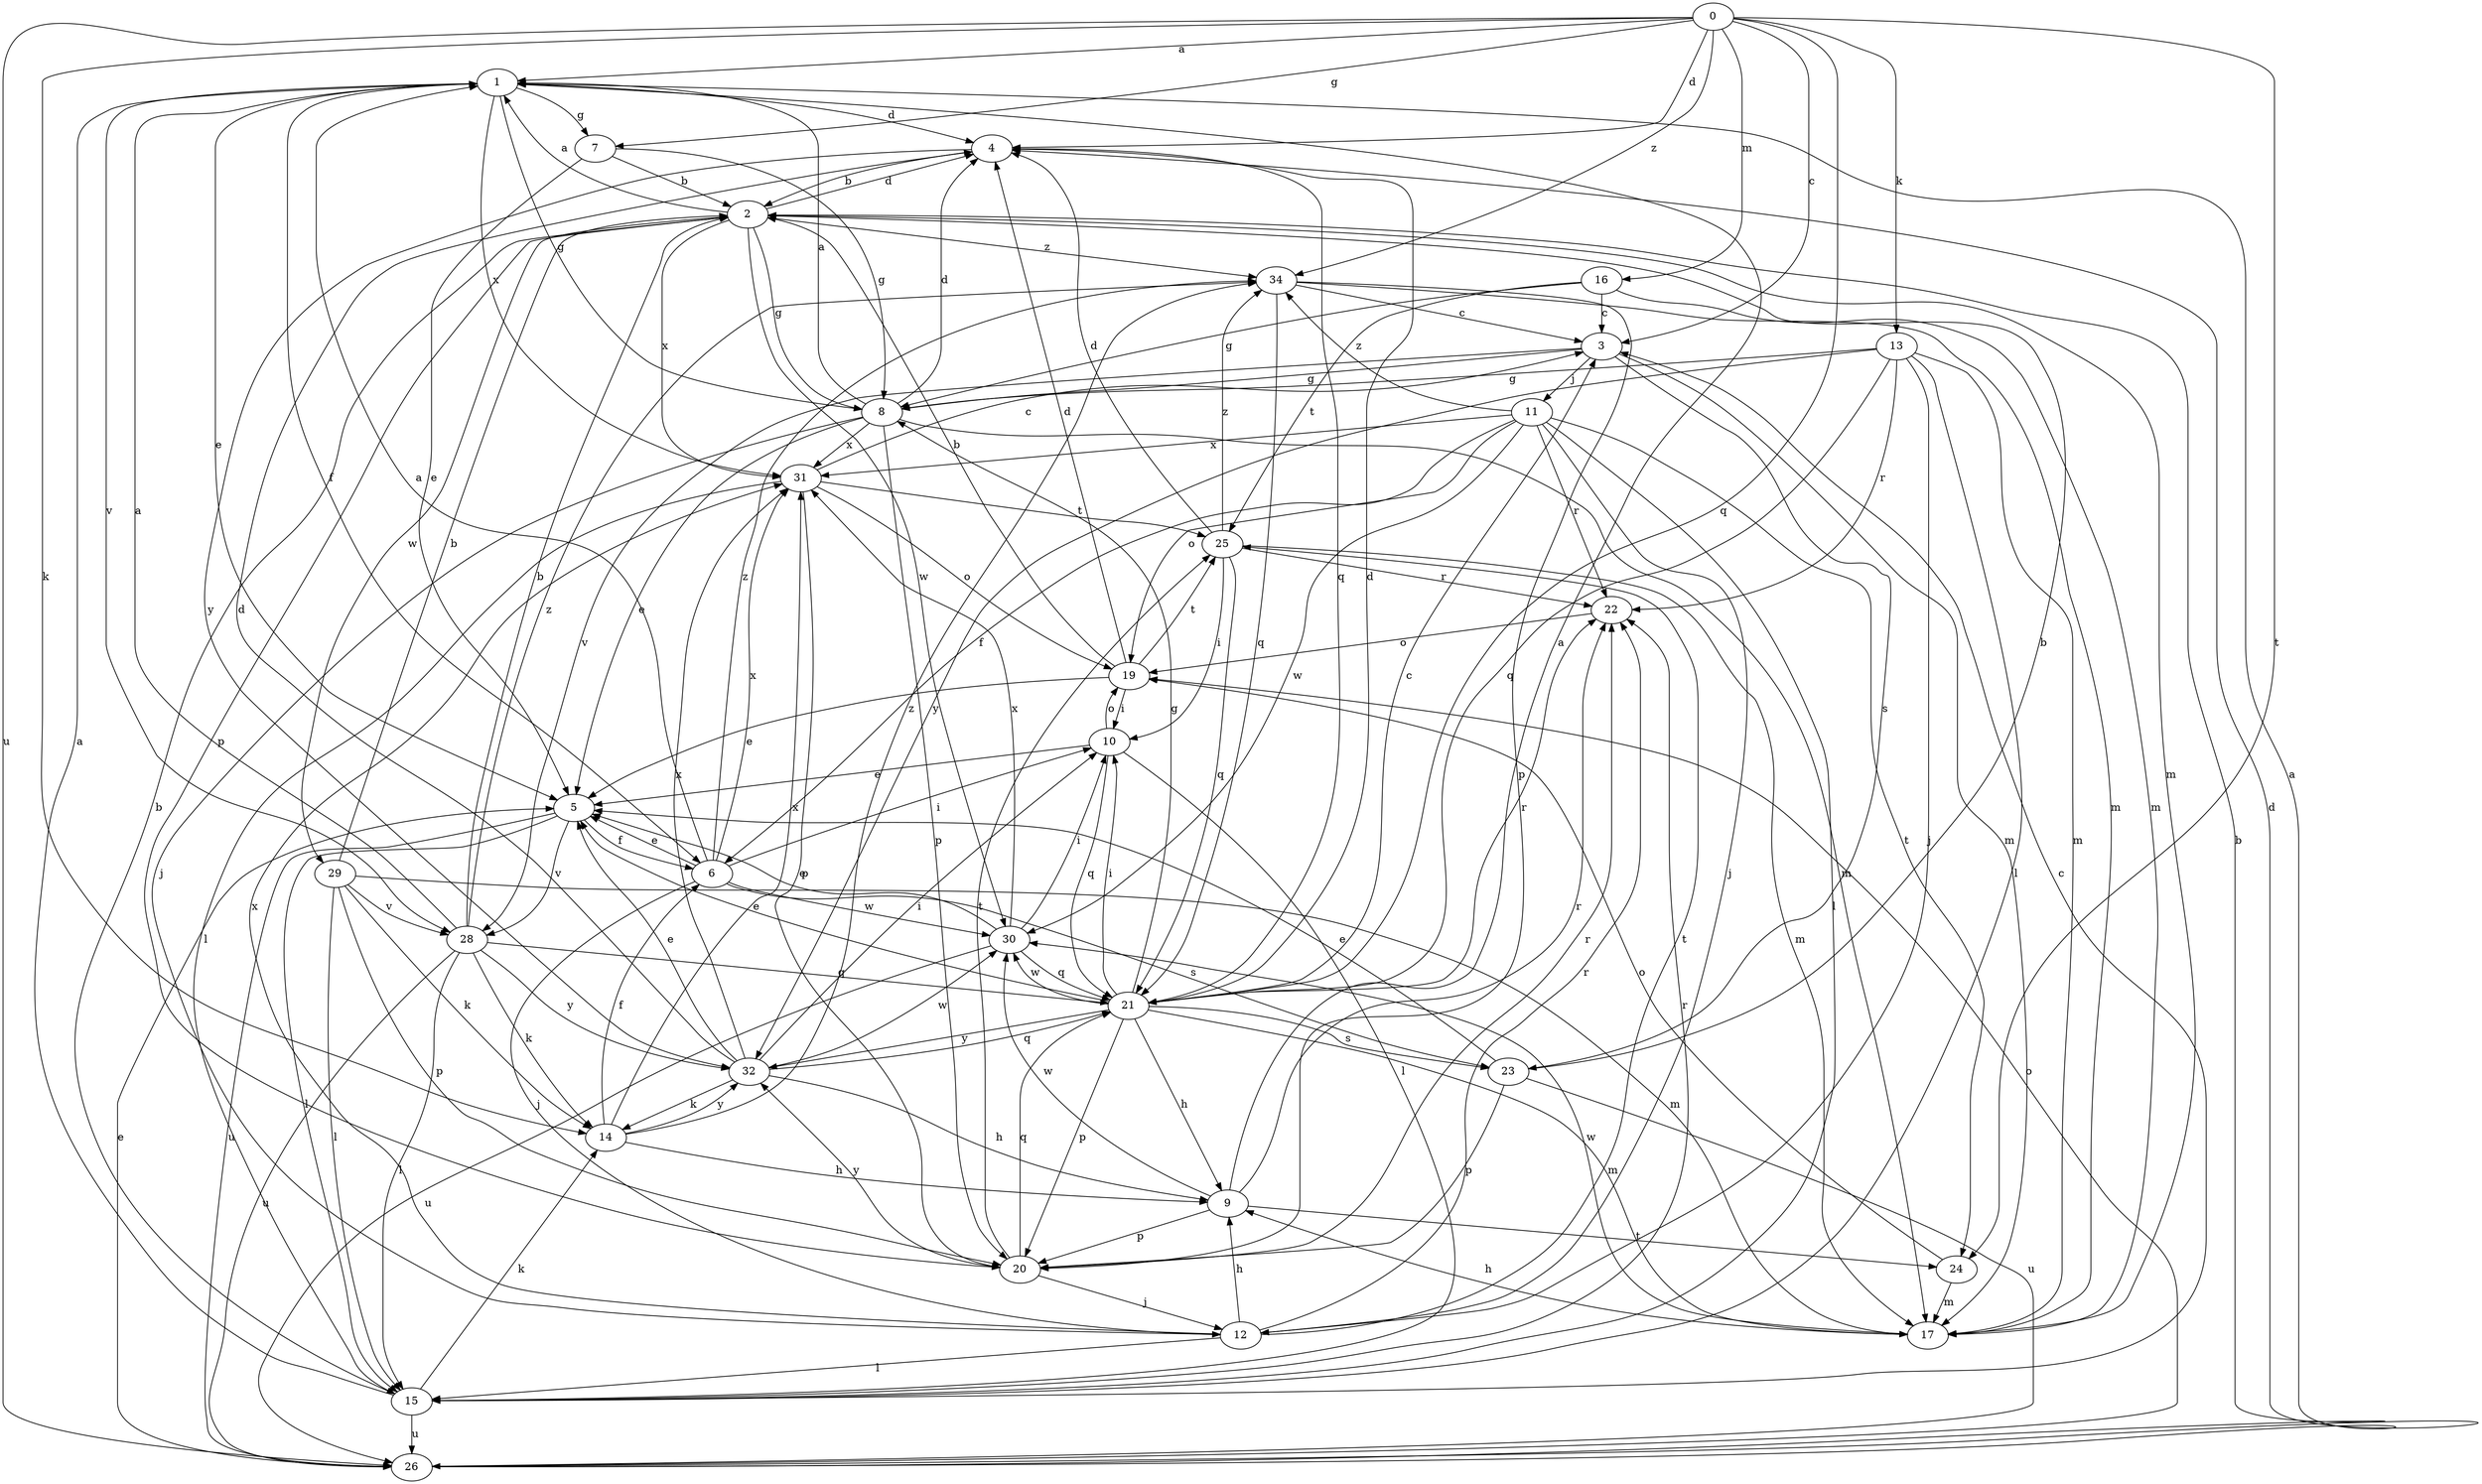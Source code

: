 strict digraph  {
0;
1;
2;
3;
4;
5;
6;
7;
8;
9;
10;
11;
12;
13;
14;
15;
16;
17;
19;
20;
21;
22;
23;
24;
25;
26;
28;
29;
30;
31;
32;
34;
0 -> 1  [label=a];
0 -> 3  [label=c];
0 -> 4  [label=d];
0 -> 7  [label=g];
0 -> 13  [label=k];
0 -> 14  [label=k];
0 -> 16  [label=m];
0 -> 21  [label=q];
0 -> 24  [label=t];
0 -> 26  [label=u];
0 -> 34  [label=z];
1 -> 4  [label=d];
1 -> 5  [label=e];
1 -> 6  [label=f];
1 -> 7  [label=g];
1 -> 8  [label=g];
1 -> 28  [label=v];
1 -> 31  [label=x];
2 -> 1  [label=a];
2 -> 4  [label=d];
2 -> 8  [label=g];
2 -> 17  [label=m];
2 -> 20  [label=p];
2 -> 29  [label=w];
2 -> 30  [label=w];
2 -> 31  [label=x];
2 -> 34  [label=z];
3 -> 8  [label=g];
3 -> 11  [label=j];
3 -> 17  [label=m];
3 -> 23  [label=s];
3 -> 28  [label=v];
4 -> 2  [label=b];
4 -> 21  [label=q];
4 -> 32  [label=y];
5 -> 6  [label=f];
5 -> 15  [label=l];
5 -> 26  [label=u];
5 -> 28  [label=v];
6 -> 1  [label=a];
6 -> 5  [label=e];
6 -> 10  [label=i];
6 -> 12  [label=j];
6 -> 23  [label=s];
6 -> 30  [label=w];
6 -> 31  [label=x];
6 -> 34  [label=z];
7 -> 2  [label=b];
7 -> 5  [label=e];
7 -> 8  [label=g];
8 -> 1  [label=a];
8 -> 4  [label=d];
8 -> 5  [label=e];
8 -> 12  [label=j];
8 -> 17  [label=m];
8 -> 20  [label=p];
8 -> 31  [label=x];
9 -> 1  [label=a];
9 -> 20  [label=p];
9 -> 22  [label=r];
9 -> 24  [label=t];
9 -> 30  [label=w];
10 -> 5  [label=e];
10 -> 15  [label=l];
10 -> 19  [label=o];
10 -> 21  [label=q];
11 -> 6  [label=f];
11 -> 12  [label=j];
11 -> 15  [label=l];
11 -> 19  [label=o];
11 -> 22  [label=r];
11 -> 24  [label=t];
11 -> 30  [label=w];
11 -> 31  [label=x];
11 -> 34  [label=z];
12 -> 9  [label=h];
12 -> 15  [label=l];
12 -> 22  [label=r];
12 -> 25  [label=t];
12 -> 31  [label=x];
13 -> 8  [label=g];
13 -> 12  [label=j];
13 -> 15  [label=l];
13 -> 17  [label=m];
13 -> 21  [label=q];
13 -> 22  [label=r];
13 -> 32  [label=y];
14 -> 6  [label=f];
14 -> 9  [label=h];
14 -> 31  [label=x];
14 -> 32  [label=y];
14 -> 34  [label=z];
15 -> 1  [label=a];
15 -> 2  [label=b];
15 -> 3  [label=c];
15 -> 14  [label=k];
15 -> 22  [label=r];
15 -> 26  [label=u];
16 -> 3  [label=c];
16 -> 8  [label=g];
16 -> 17  [label=m];
16 -> 25  [label=t];
17 -> 9  [label=h];
17 -> 30  [label=w];
19 -> 2  [label=b];
19 -> 4  [label=d];
19 -> 5  [label=e];
19 -> 10  [label=i];
19 -> 25  [label=t];
20 -> 12  [label=j];
20 -> 21  [label=q];
20 -> 22  [label=r];
20 -> 25  [label=t];
20 -> 32  [label=y];
21 -> 3  [label=c];
21 -> 4  [label=d];
21 -> 5  [label=e];
21 -> 8  [label=g];
21 -> 9  [label=h];
21 -> 10  [label=i];
21 -> 17  [label=m];
21 -> 20  [label=p];
21 -> 22  [label=r];
21 -> 23  [label=s];
21 -> 30  [label=w];
21 -> 32  [label=y];
22 -> 19  [label=o];
23 -> 2  [label=b];
23 -> 5  [label=e];
23 -> 20  [label=p];
23 -> 26  [label=u];
24 -> 17  [label=m];
24 -> 19  [label=o];
25 -> 4  [label=d];
25 -> 10  [label=i];
25 -> 17  [label=m];
25 -> 21  [label=q];
25 -> 22  [label=r];
25 -> 34  [label=z];
26 -> 1  [label=a];
26 -> 2  [label=b];
26 -> 4  [label=d];
26 -> 5  [label=e];
26 -> 19  [label=o];
28 -> 1  [label=a];
28 -> 2  [label=b];
28 -> 14  [label=k];
28 -> 15  [label=l];
28 -> 21  [label=q];
28 -> 26  [label=u];
28 -> 32  [label=y];
28 -> 34  [label=z];
29 -> 2  [label=b];
29 -> 14  [label=k];
29 -> 15  [label=l];
29 -> 17  [label=m];
29 -> 20  [label=p];
29 -> 28  [label=v];
30 -> 5  [label=e];
30 -> 10  [label=i];
30 -> 21  [label=q];
30 -> 26  [label=u];
30 -> 31  [label=x];
31 -> 3  [label=c];
31 -> 15  [label=l];
31 -> 19  [label=o];
31 -> 20  [label=p];
31 -> 25  [label=t];
32 -> 4  [label=d];
32 -> 5  [label=e];
32 -> 9  [label=h];
32 -> 10  [label=i];
32 -> 14  [label=k];
32 -> 21  [label=q];
32 -> 30  [label=w];
32 -> 31  [label=x];
34 -> 3  [label=c];
34 -> 17  [label=m];
34 -> 20  [label=p];
34 -> 21  [label=q];
}
